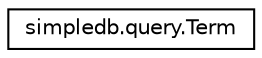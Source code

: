 digraph "Graphical Class Hierarchy"
{
  edge [fontname="Helvetica",fontsize="10",labelfontname="Helvetica",labelfontsize="10"];
  node [fontname="Helvetica",fontsize="10",shape=record];
  rankdir="LR";
  Node0 [label="simpledb.query.Term",height=0.2,width=0.4,color="black", fillcolor="white", style="filled",URL="$classsimpledb_1_1query_1_1Term.html"];
}
